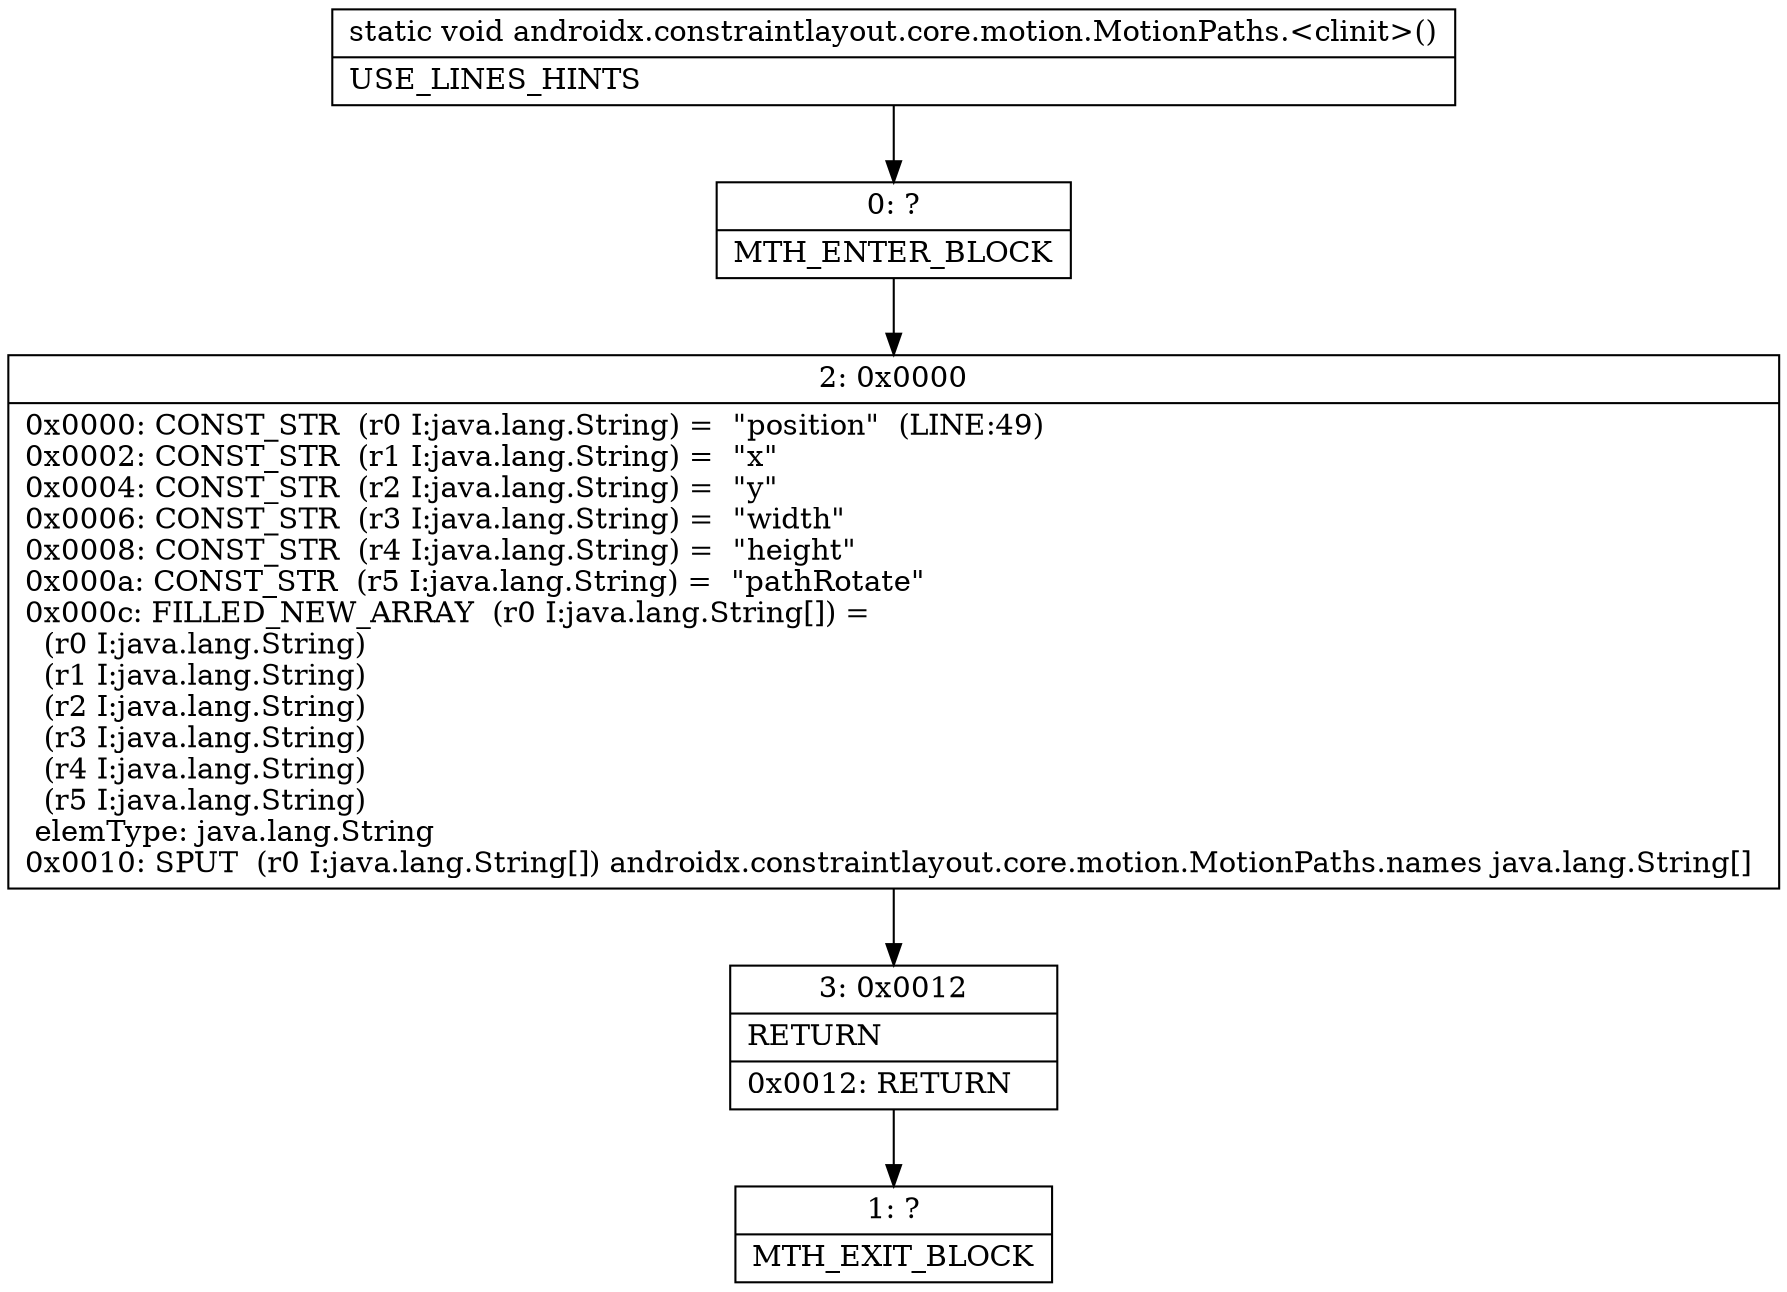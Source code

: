 digraph "CFG forandroidx.constraintlayout.core.motion.MotionPaths.\<clinit\>()V" {
Node_0 [shape=record,label="{0\:\ ?|MTH_ENTER_BLOCK\l}"];
Node_2 [shape=record,label="{2\:\ 0x0000|0x0000: CONST_STR  (r0 I:java.lang.String) =  \"position\"  (LINE:49)\l0x0002: CONST_STR  (r1 I:java.lang.String) =  \"x\" \l0x0004: CONST_STR  (r2 I:java.lang.String) =  \"y\" \l0x0006: CONST_STR  (r3 I:java.lang.String) =  \"width\" \l0x0008: CONST_STR  (r4 I:java.lang.String) =  \"height\" \l0x000a: CONST_STR  (r5 I:java.lang.String) =  \"pathRotate\" \l0x000c: FILLED_NEW_ARRAY  (r0 I:java.lang.String[]) = \l  (r0 I:java.lang.String)\l  (r1 I:java.lang.String)\l  (r2 I:java.lang.String)\l  (r3 I:java.lang.String)\l  (r4 I:java.lang.String)\l  (r5 I:java.lang.String)\l elemType: java.lang.String \l0x0010: SPUT  (r0 I:java.lang.String[]) androidx.constraintlayout.core.motion.MotionPaths.names java.lang.String[] \l}"];
Node_3 [shape=record,label="{3\:\ 0x0012|RETURN\l|0x0012: RETURN   \l}"];
Node_1 [shape=record,label="{1\:\ ?|MTH_EXIT_BLOCK\l}"];
MethodNode[shape=record,label="{static void androidx.constraintlayout.core.motion.MotionPaths.\<clinit\>()  | USE_LINES_HINTS\l}"];
MethodNode -> Node_0;Node_0 -> Node_2;
Node_2 -> Node_3;
Node_3 -> Node_1;
}

